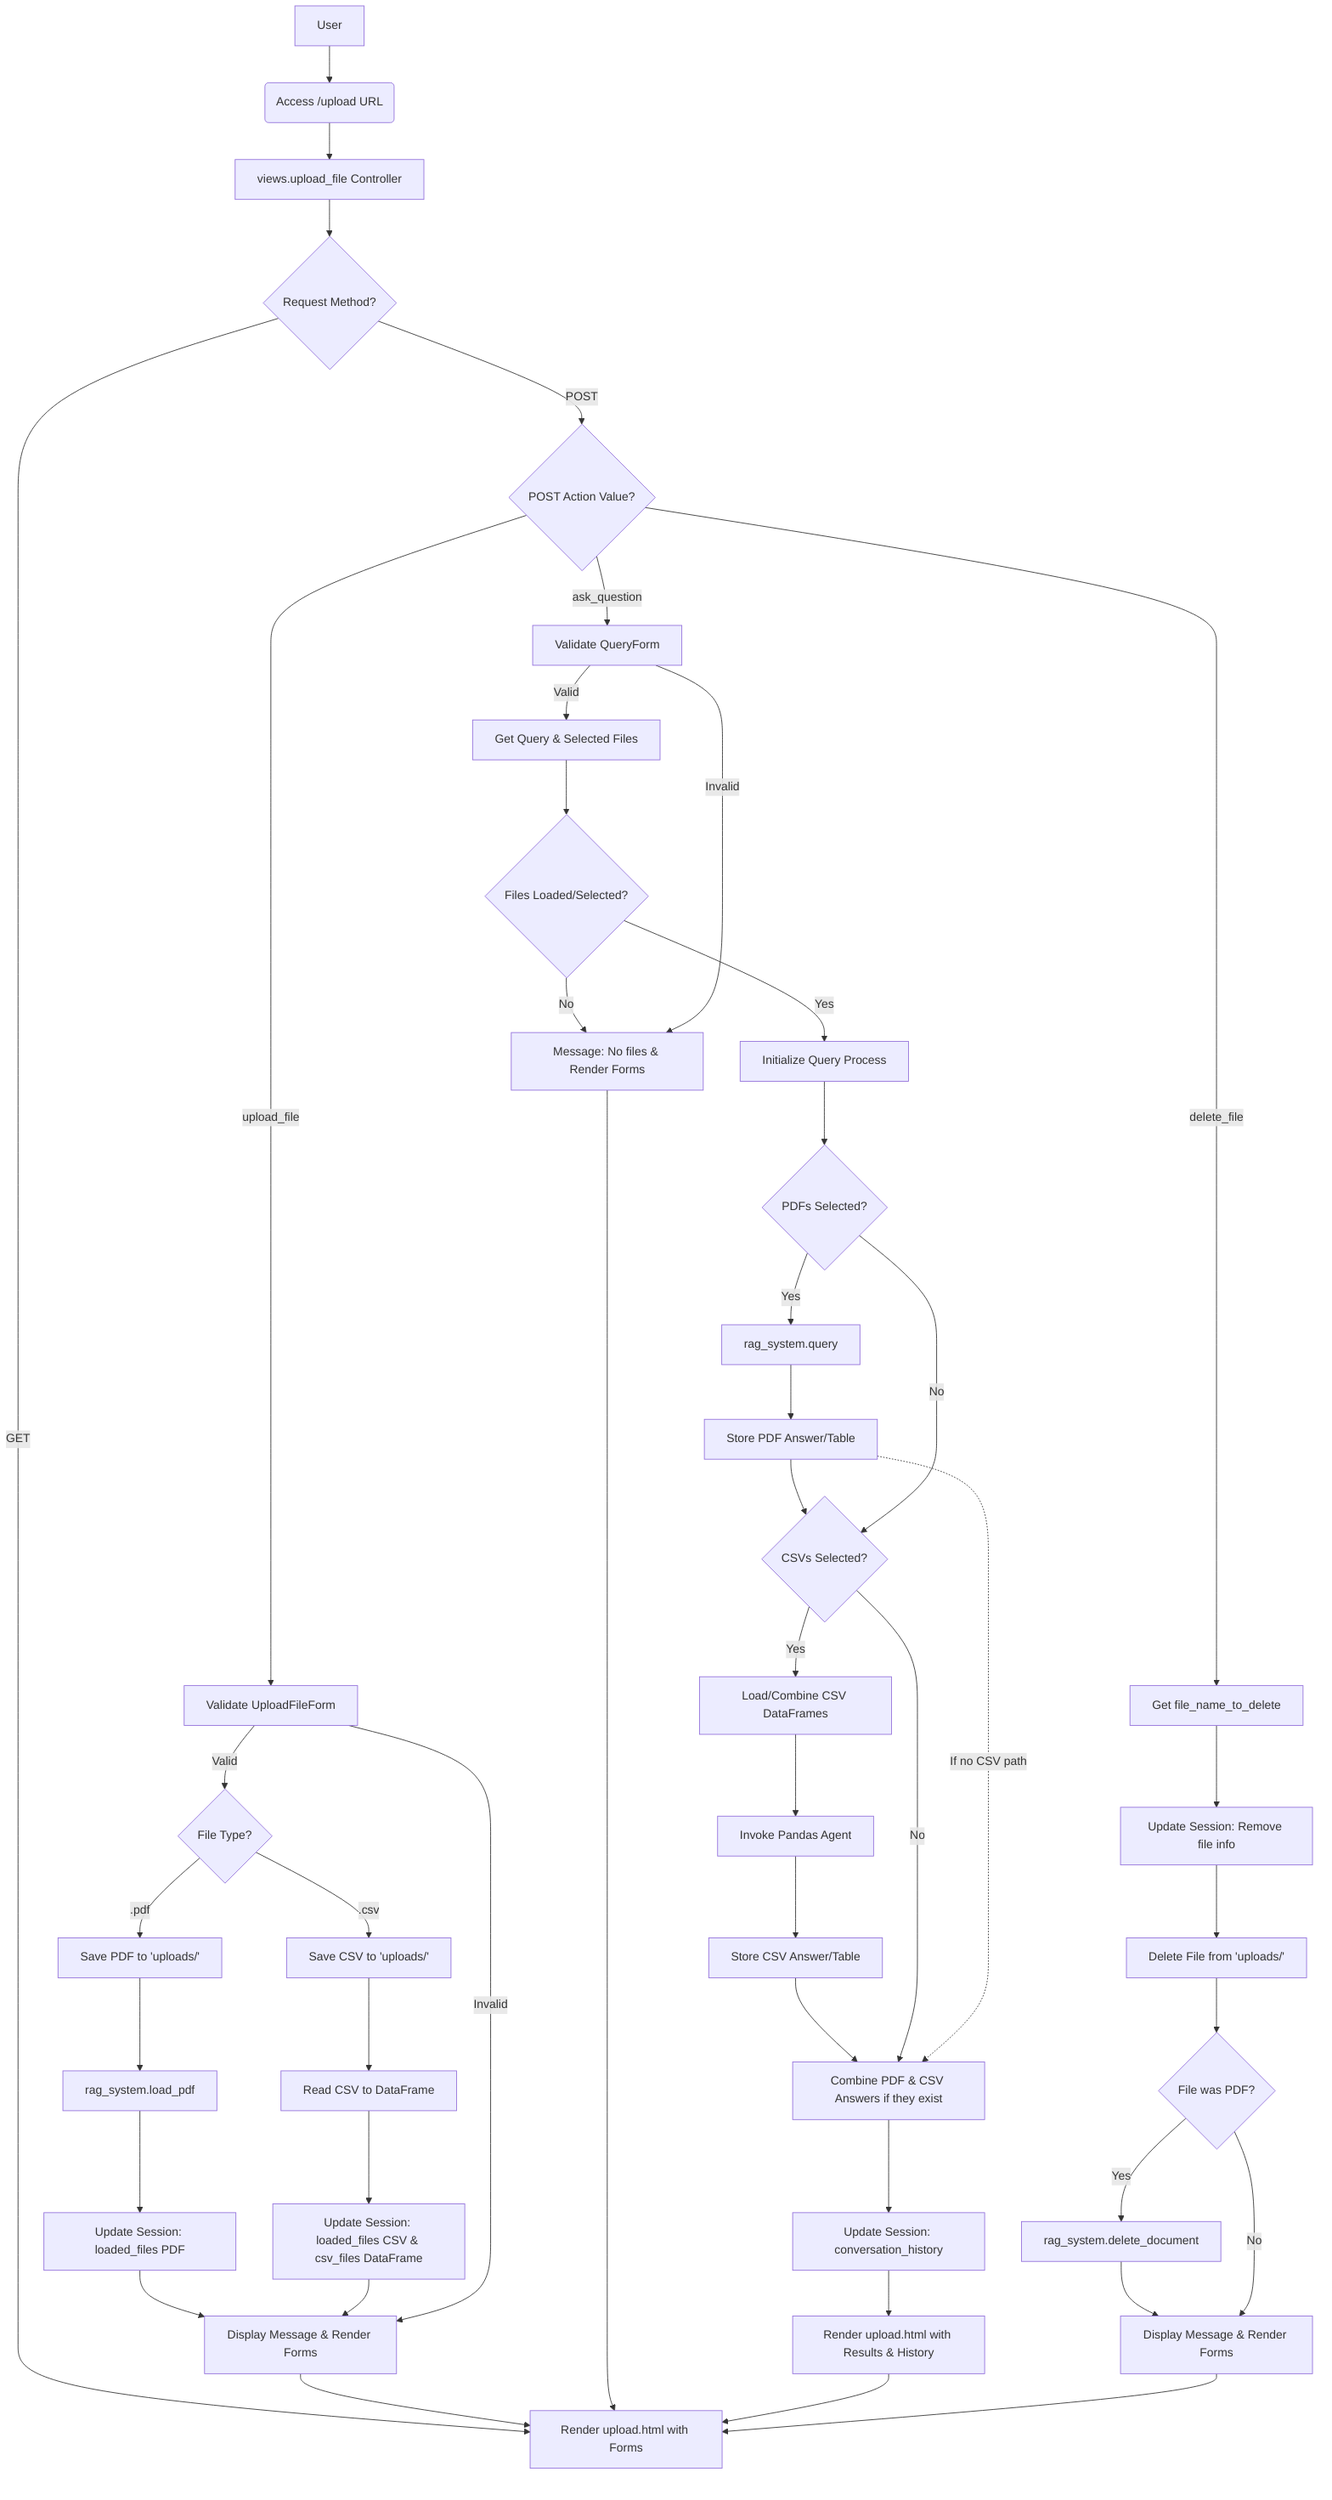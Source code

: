 graph TD
    A[User] --> B(Access /upload URL);

    B --> C[views.upload_file Controller];
    C --> D{Request Method?};
    D -- GET --> E[Render upload.html with Forms];

    D -- POST --> F{POST Action Value?};

    F -- "upload_file" --> G[Validate UploadFileForm];
    G -- Valid --> H{File Type?};
    H -- ".pdf" --> I[Save PDF to 'uploads/'];
    I --> J[rag_system.load_pdf];
    J --> K[Update Session: loaded_files PDF];
    K --> L[Display Message & Render Forms];
    
    H -- ".csv" --> M[Save CSV to 'uploads/'];
    M --> N[Read CSV to DataFrame];
    N --> O[Update Session: loaded_files CSV & csv_files DataFrame];
    O --> L;
    G -- Invalid --> L;

    F -- "ask_question" --> P[Validate QueryForm];
    P -- Valid --> Q[Get Query & Selected Files];
    Q --> R{Files Loaded/Selected?};
    R -- No --> S[Message: No files & Render Forms];
    
    R -- Yes --> T_Start[Initialize Query Process];
    T_Start --> T_PDF_Check{PDFs Selected?};

    T_PDF_Check -- Yes --> U[rag_system.query];
    U --> V[Store PDF Answer/Table];
    V --> T_CSV_Check;
    T_PDF_Check -- No --> T_CSV_Check;

    T_CSV_Check{CSVs Selected?};
    T_CSV_Check -- Yes --> X[Load/Combine CSV DataFrames];
    X --> Y[Invoke Pandas Agent];
    Y --> Z[Store CSV Answer/Table];
    Z --> T_Combine_Answers;
    T_CSV_Check -- No --> T_Combine_Answers;
    
    V -. If no CSV path .-> T_Combine_Answers;


    T_Combine_Answers[Combine PDF & CSV Answers if they exist];
    T_Combine_Answers --> AE[Update Session: conversation_history];
    AE --> AF[Render upload.html with Results & History];
    
    P -- Invalid --> S;
    L --> E; 
    S --> E; 
    AF --> E; 

    F -- "delete_file" --> AG[Get file_name_to_delete];
    AG --> AH[Update Session: Remove file info];
    AH --> AI[Delete File from 'uploads/'];
    AI --> AJ{File was PDF?};
    AJ -- Yes --> AK[rag_system.delete_document];
    AK --> AL[Display Message & Render Forms];
    AJ -- No --> AL;
    AL --> E;